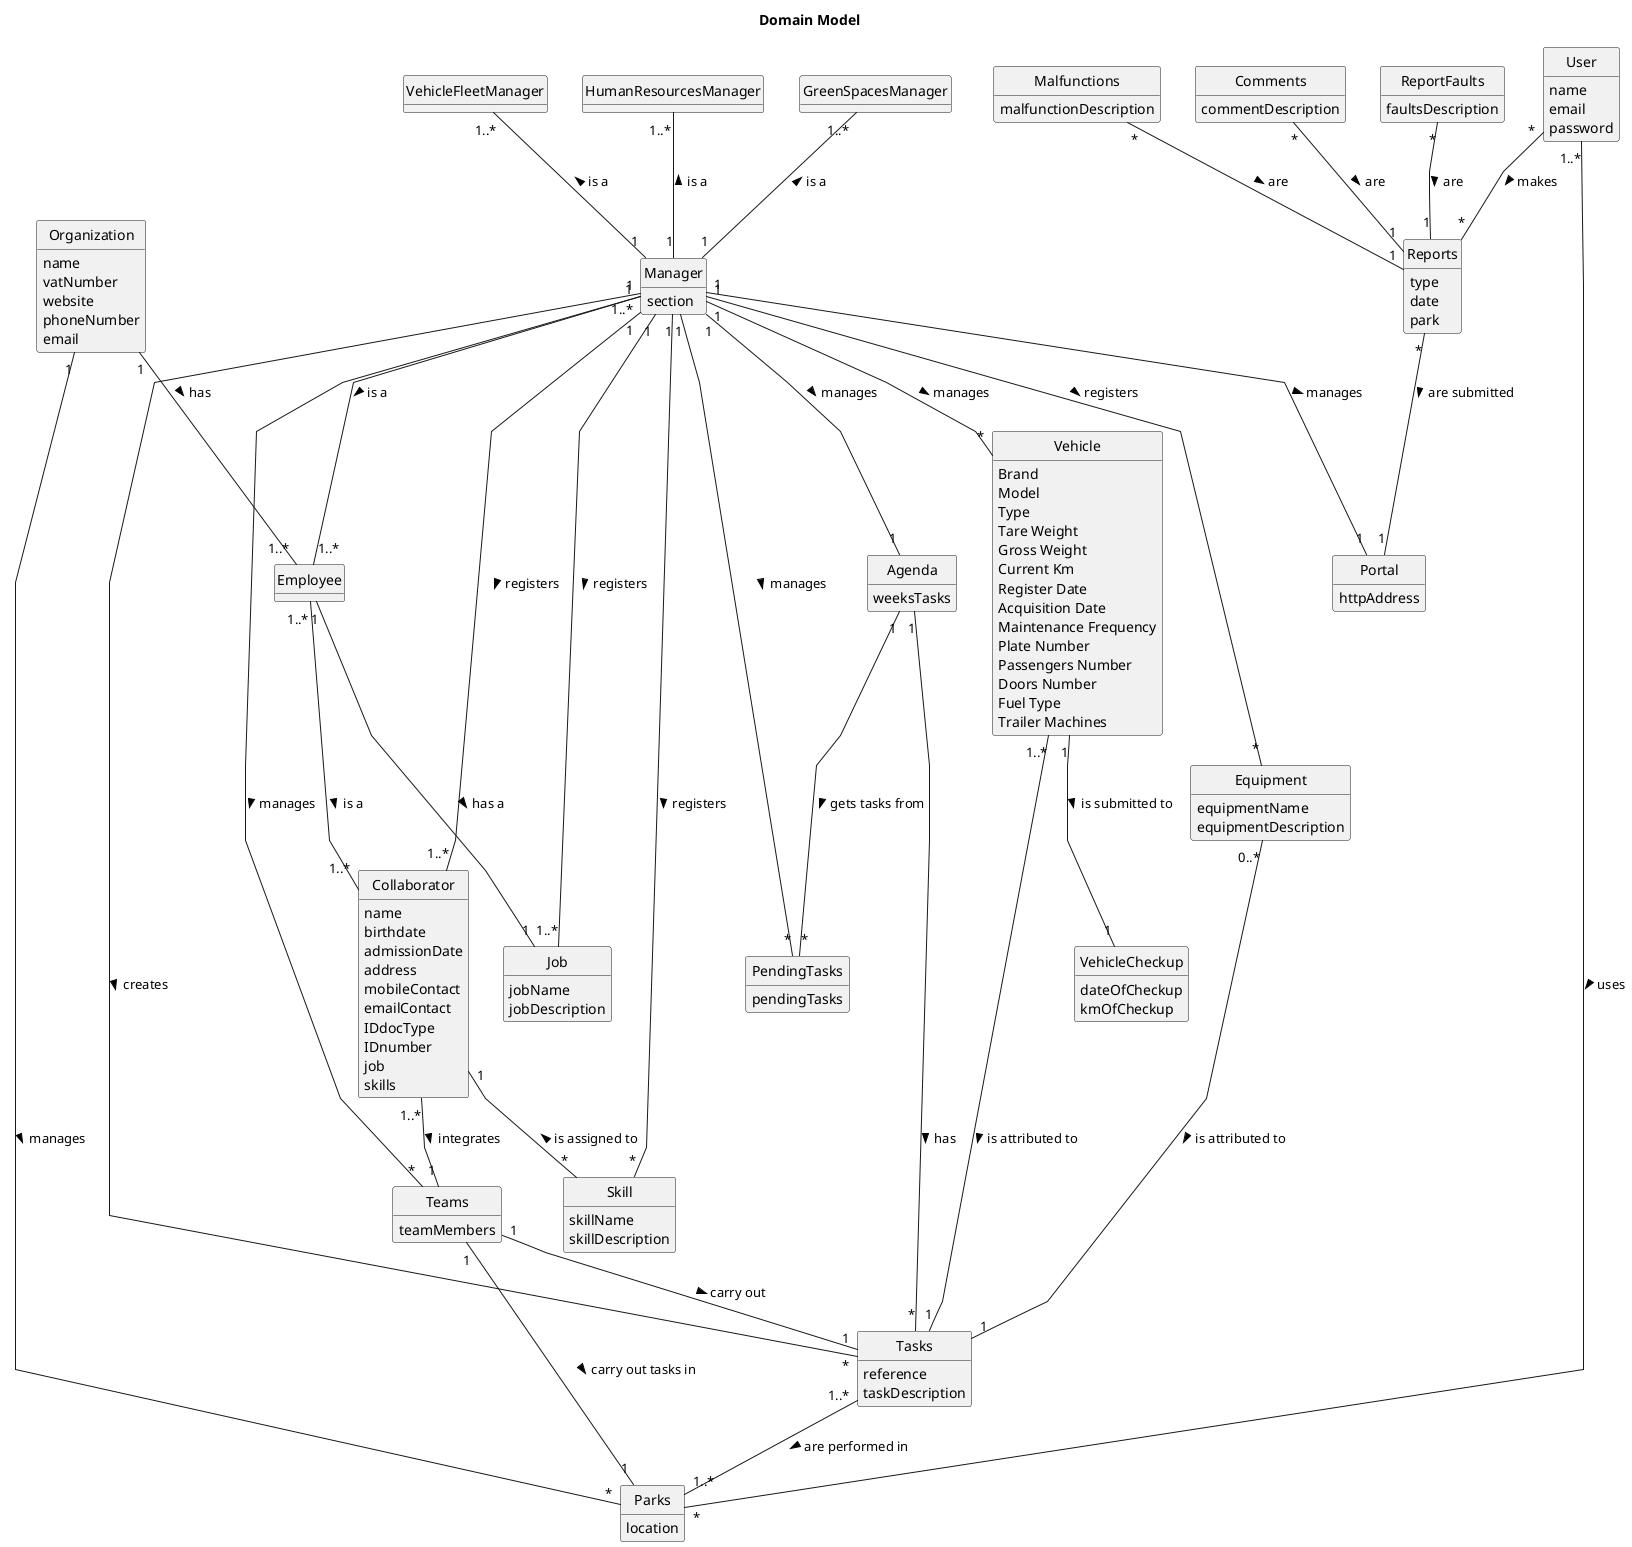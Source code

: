 @startuml
'skinparam monochrome true
skinparam packageStyle rectangle
skinparam shadowing false
skinparam linetype polyline
'left to right direction
skinparam classAttributeIconSize 0
hide circle
hide methods

title Domain Model

class Organization {
    name
    vatNumber
    website
    phoneNumber
    email
}

class Employee {

}

class Collaborator {
    name
    birthdate
    admissionDate
    address
    mobileContact
    emailContact
    IDdocType
    IDnumber
    job
    skills

}

class Manager {
    section
}

class HumanResourcesManager {

}

class VehicleFleetManager {

}

class GreenSpacesManager {

}

class Skill {
    skillName
    skillDescription
}

class Job {
    jobName
    jobDescription
}

class Vehicle {
    Brand
    Model
    Type
    Tare Weight
    Gross Weight
    Current Km
    Register Date
    Acquisition Date
    Maintenance Frequency
    Plate Number
    Passengers Number
    Doors Number
    Fuel Type
    Trailer Machines
}

class VehicleCheckup{
    dateOfCheckup
    kmOfCheckup
}

class Equipment {
    equipmentName
    equipmentDescription
}

class Agenda {
    weeksTasks
}


class Tasks {
    reference
    taskDescription

}

class PendingTasks{
    pendingTasks
}

class Teams {
    teamMembers
}

class Parks {
    location
}

class Portal {
    httpAddress
}

class User {
    name
    email
    password
}

class Reports {
    type
    date
    park

}

class Comments {
    commentDescription
}

class ReportFaults {
    faultsDescription
}

class Malfunctions {
    malfunctionDescription
}



Manager "1..*" -- "1..*" Employee: is a >
Manager "1" -- "1" Portal: manages >
Manager "1" --up "1..*" Job: registers >
Manager "1" -- "*" Skill: registers >
Manager "1" -- "1..*" Collaborator: registers >
Manager "1" -- "1" Agenda: manages >
Manager "1" -- "*" PendingTasks: manages >
Manager "1" -- "*" Equipment: registers >
Manager "1" -- "*" Vehicle: manages >
Manager "1" -- "*" Tasks: creates >
Manager "1" -- "*" Teams: manages >
Manager "1" --up "1..*" HumanResourcesManager: is a >
Manager "1" --up "1..*" VehicleFleetManager: is a >
Manager "1" --up "1..*" GreenSpacesManager: is a >

Agenda "1" -- "*" PendingTasks: gets tasks from >


User "1..*" -- "*" Parks: uses >
User "*" -- "*" Reports: makes >

Comments "*" -- "1" Reports: are >
ReportFaults "*" -- "1" Reports: are >
Malfunctions "*" -- "1" Reports: are >

Teams "1" -- "1" Parks: carry out tasks in >
Teams "1" -- "1" Tasks: carry out >


Organization "1" -- "*" Parks: manages >
Organization "1" -- "1..*" Employee : has >


Employee "1..*" -- "1..*" Collaborator: is a >
Employee "1" -- "1" Job: has a >

Collaborator "1" -- "*" Skill: is assigned to <
Collaborator "1..*" -- "1" Teams: integrates >



Vehicle "1..*" -- "1" Tasks: is attributed to >
Vehicle "1" -- "1" VehicleCheckup: is submitted to >
Equipment "0..*" -- "1" Tasks: is attributed to >

Agenda "1" -- "*" Tasks: has >


Tasks "1..*" -- "1..*" Parks: are performed in >



Reports "*" -- "1" Portal: are submitted >

@enduml